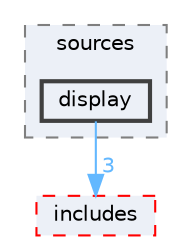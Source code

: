 digraph "apps/cluster/sources/display"
{
 // LATEX_PDF_SIZE
  bgcolor="transparent";
  edge [fontname=Helvetica,fontsize=10,labelfontname=Helvetica,labelfontsize=10];
  node [fontname=Helvetica,fontsize=10,shape=box,height=0.2,width=0.4];
  compound=true
  subgraph clusterdir_e8585d75386710cc6ee08c6bbe2706b6 {
    graph [ bgcolor="#ecf0f7", pencolor="grey50", label="sources", fontname=Helvetica,fontsize=10 style="filled,dashed", URL="dir_e8585d75386710cc6ee08c6bbe2706b6.html",tooltip=""]
  dir_5f03699573666897646a9f8ebf538722 [label="display", fillcolor="#ecf0f7", color="grey25", style="filled,bold", URL="dir_5f03699573666897646a9f8ebf538722.html",tooltip=""];
  }
  dir_2a4f0eb436765d0e1bfbb2d23c4680c4 [label="includes", fillcolor="#ecf0f7", color="red", style="filled,dashed", URL="dir_2a4f0eb436765d0e1bfbb2d23c4680c4.html",tooltip=""];
  dir_5f03699573666897646a9f8ebf538722->dir_2a4f0eb436765d0e1bfbb2d23c4680c4 [headlabel="3", labeldistance=1.5 headhref="dir_000014_000023.html" href="dir_000014_000023.html" color="steelblue1" fontcolor="steelblue1"];
}

